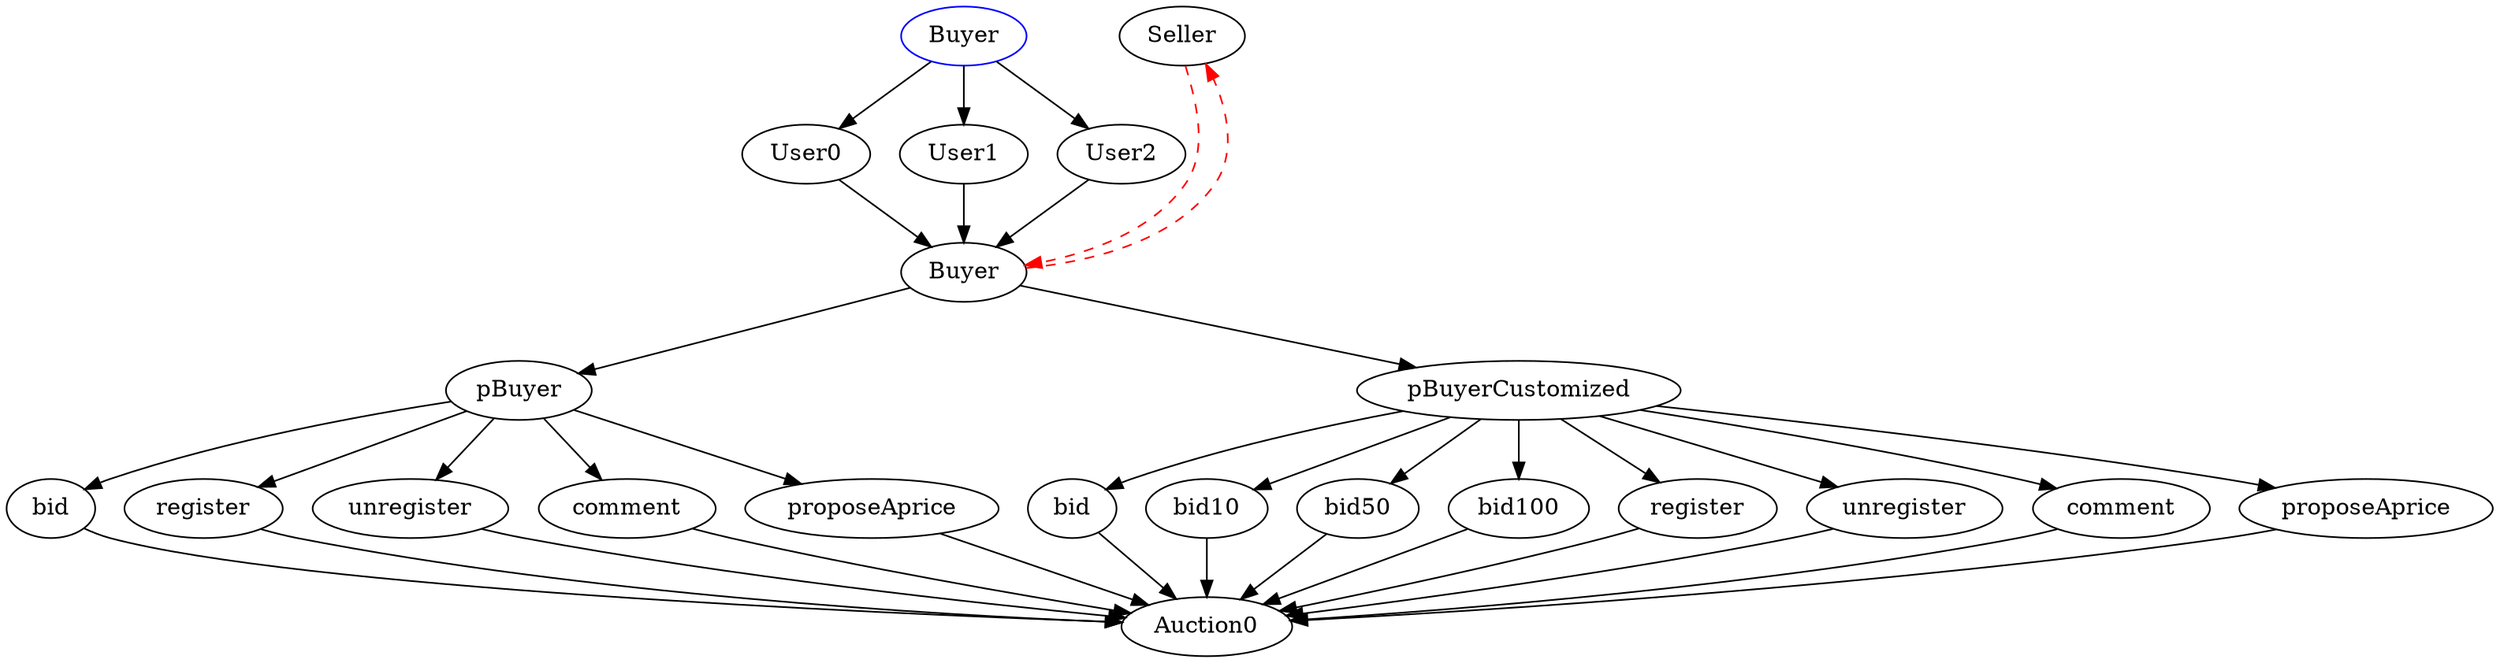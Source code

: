 digraph G { 
Buyer [color=blue shape=ellipse style=solid label=Buyer  ];
BuyerBuyer [color=black shape=ellipse style=solid label=Buyer  ];
BuyerSeller [color=black shape=ellipse style=solid label=Seller  ];
BuyerUser0 [color=black shape=ellipse style=solid label=User0  ];
BuyerUser1 [color=black shape=ellipse style=solid label=User1  ];
BuyerUser2 [color=black shape=ellipse style=solid label=User2  ];
BuyerpBuyer [color=black shape=ellipse style=solid label=pBuyer  ];
BuyerAuction0 [color=black shape=ellipse style=solid label=Auction0  ];
BuyerAuction0 [color=black shape=ellipse style=solid label=Auction0  ];
BuyerAuction0 [color=black shape=ellipse style=solid label=Auction0  ];
BuyerAuction0 [color=black shape=ellipse style=solid label=Auction0  ];
BuyerAuction0 [color=black shape=ellipse style=solid label=Auction0  ];
BuyerpBuyerCustomized [color=black shape=ellipse style=solid label=pBuyerCustomized  ];
BuyerAuction0 [color=black shape=ellipse style=solid label=Auction0  ];
BuyerAuction0 [color=black shape=ellipse style=solid label=Auction0  ];
BuyerAuction0 [color=black shape=ellipse style=solid label=Auction0  ];
BuyerAuction0 [color=black shape=ellipse style=solid label=Auction0  ];
BuyerAuction0 [color=black shape=ellipse style=solid label=Auction0  ];
BuyerAuction0 [color=black shape=ellipse style=solid label=Auction0  ];
BuyerAuction0 [color=black shape=ellipse style=solid label=Auction0  ];
BuyerAuction0 [color=black shape=ellipse style=solid label=Auction0  ];
BuyerpBuyerbid [color=black shape=ellipse style=solid label=bid  ];
BuyerpBuyerregister [color=black shape=ellipse style=solid label=register  ];
BuyerpBuyerunregister [color=black shape=ellipse style=solid label=unregister  ];
BuyerpBuyercomment [color=black shape=ellipse style=solid label=comment  ];
BuyerpBuyerproposeAprice [color=black shape=ellipse style=solid label=proposeAprice  ];
BuyerpBuyerCustomizedbid [color=black shape=ellipse style=solid label=bid  ];
BuyerpBuyerCustomizedbid10 [color=black shape=ellipse style=solid label=bid10  ];
BuyerpBuyerCustomizedbid50 [color=black shape=ellipse style=solid label=bid50  ];
BuyerpBuyerCustomizedbid100 [color=black shape=ellipse style=solid label=bid100  ];
BuyerpBuyerCustomizedregister [color=black shape=ellipse style=solid label=register  ];
BuyerpBuyerCustomizedunregister [color=black shape=ellipse style=solid label=unregister  ];
BuyerpBuyerCustomizedcomment [color=black shape=ellipse style=solid label=comment  ];
BuyerpBuyerCustomizedproposeAprice [color=black shape=ellipse style=solid label=proposeAprice  ];
BuyerBuyer -> BuyerpBuyer[constraint=true color=black style=solid];
BuyerBuyer -> BuyerpBuyerCustomized[constraint=true color=black style=solid];
BuyerBuyer -> BuyerSeller[constraint=false color=red style=dashed];
BuyerSeller -> BuyerBuyer[constraint=false color=red style=dashed];
Buyer -> BuyerUser0[constraint=true color=black style=solid];
BuyerUser0 -> BuyerBuyer[constraint=true color=black style=solid];
Buyer -> BuyerUser1[constraint=true color=black style=solid];
BuyerUser1 -> BuyerBuyer[constraint=true color=black style=solid];
Buyer -> BuyerUser2[constraint=true color=black style=solid];
BuyerUser2 -> BuyerBuyer[constraint=true color=black style=solid];
BuyerpBuyer -> BuyerpBuyerbid[constraint=true color=black style=solid];
BuyerpBuyer -> BuyerpBuyerregister[constraint=true color=black style=solid];
BuyerpBuyer -> BuyerpBuyerunregister[constraint=true color=black style=solid];
BuyerpBuyer -> BuyerpBuyercomment[constraint=true color=black style=solid];
BuyerpBuyer -> BuyerpBuyerproposeAprice[constraint=true color=black style=solid];
BuyerpBuyerbid -> BuyerAuction0[constraint=true color=black style=solid];
BuyerpBuyerregister -> BuyerAuction0[constraint=true color=black style=solid];
BuyerpBuyerunregister -> BuyerAuction0[constraint=true color=black style=solid];
BuyerpBuyercomment -> BuyerAuction0[constraint=true color=black style=solid];
BuyerpBuyerproposeAprice -> BuyerAuction0[constraint=true color=black style=solid];
BuyerpBuyerCustomized -> BuyerpBuyerCustomizedbid[constraint=true color=black style=solid];
BuyerpBuyerCustomized -> BuyerpBuyerCustomizedbid10[constraint=true color=black style=solid];
BuyerpBuyerCustomized -> BuyerpBuyerCustomizedbid50[constraint=true color=black style=solid];
BuyerpBuyerCustomized -> BuyerpBuyerCustomizedbid100[constraint=true color=black style=solid];
BuyerpBuyerCustomized -> BuyerpBuyerCustomizedregister[constraint=true color=black style=solid];
BuyerpBuyerCustomized -> BuyerpBuyerCustomizedunregister[constraint=true color=black style=solid];
BuyerpBuyerCustomized -> BuyerpBuyerCustomizedcomment[constraint=true color=black style=solid];
BuyerpBuyerCustomized -> BuyerpBuyerCustomizedproposeAprice[constraint=true color=black style=solid];
BuyerpBuyerCustomizedbid -> BuyerAuction0[constraint=true color=black style=solid];
BuyerpBuyerCustomizedbid10 -> BuyerAuction0[constraint=true color=black style=solid];
BuyerpBuyerCustomizedbid50 -> BuyerAuction0[constraint=true color=black style=solid];
BuyerpBuyerCustomizedbid100 -> BuyerAuction0[constraint=true color=black style=solid];
BuyerpBuyerCustomizedregister -> BuyerAuction0[constraint=true color=black style=solid];
BuyerpBuyerCustomizedunregister -> BuyerAuction0[constraint=true color=black style=solid];
BuyerpBuyerCustomizedcomment -> BuyerAuction0[constraint=true color=black style=solid];
BuyerpBuyerCustomizedproposeAprice -> BuyerAuction0[constraint=true color=black style=solid];
}